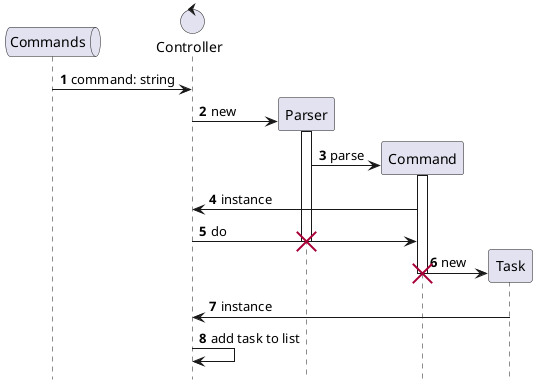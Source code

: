 @startuml
'https://plantuml.com/sequence-diagram

hide footbox
autonumber

queue Commands
control Controller

Commands -> Controller: command: string
create Parser
Controller -> Parser: new
activate Parser
create Command
Parser -> Command: parse
activate Command
Command -> Controller: instance
Controller -> Command: do
deactivate Parser
destroy Parser
create Task
Command -> Task: new
deactivate Command
destroy Command
Task -> Controller: instance
Controller -> Controller: add task to list
@enduml